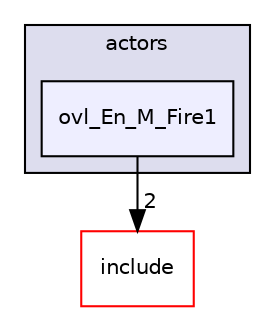 digraph "src/overlays/actors/ovl_En_M_Fire1" {
  compound=true
  node [ fontsize="10", fontname="Helvetica"];
  edge [ labelfontsize="10", labelfontname="Helvetica"];
  subgraph clusterdir_e93473484be31ce7bcb356bd643a22f8 {
    graph [ bgcolor="#ddddee", pencolor="black", label="actors" fontname="Helvetica", fontsize="10", URL="dir_e93473484be31ce7bcb356bd643a22f8.html"]
  dir_fd28f41d05ec11fdeef327bf39c34f32 [shape=box, label="ovl_En_M_Fire1", style="filled", fillcolor="#eeeeff", pencolor="black", URL="dir_fd28f41d05ec11fdeef327bf39c34f32.html"];
  }
  dir_d44c64559bbebec7f509842c48db8b23 [shape=box label="include" fillcolor="white" style="filled" color="red" URL="dir_d44c64559bbebec7f509842c48db8b23.html"];
  dir_fd28f41d05ec11fdeef327bf39c34f32->dir_d44c64559bbebec7f509842c48db8b23 [headlabel="2", labeldistance=1.5 headhref="dir_000297_000000.html"];
}
